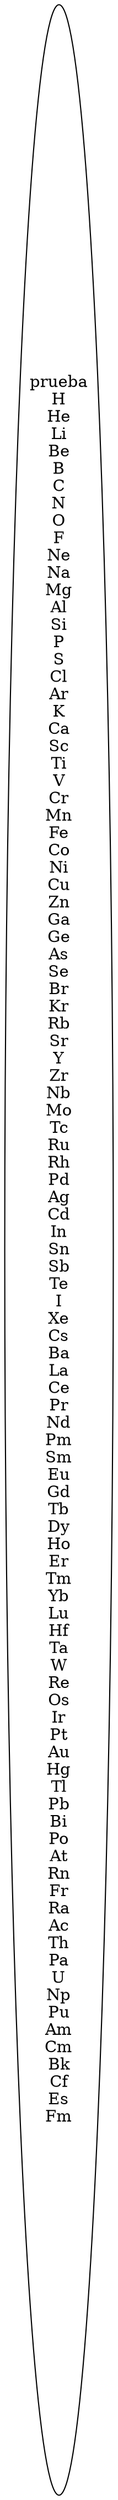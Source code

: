 digraph G {
	M0 [label="prueba\nH\nHe\nLi\nBe\nB\nC\nN\nO\nF\nNe\nNa\nMg\nAl\nSi\nP\nS\nCl\nAr\nK\nCa\nSc\nTi\nV\nCr\nMn\nFe\nCo\nNi\nCu\nZn\nGa\nGe\nAs\nSe\nBr\nKr\nRb\nSr\nY\nZr\nNb\nMo\nTc\nRu\nRh\nPd\nAg\nCd\nIn\nSn\nSb\nTe\nI\nXe\nCs\nBa\nLa\nCe\nPr\nNd\nPm\nSm\nEu\nGd\nTb\nDy\nHo\nEr\nTm\nYb\nLu\nHf\nTa\nW\nRe\nOs\nIr\nPt\nAu\nHg\nTl\nPb\nBi\nPo\nAt\nRn\nFr\nRa\nAc\nTh\nPa\nU\nNp\nPu\nAm\nCm\nBk\nCf\nEs\nFm"];
}
